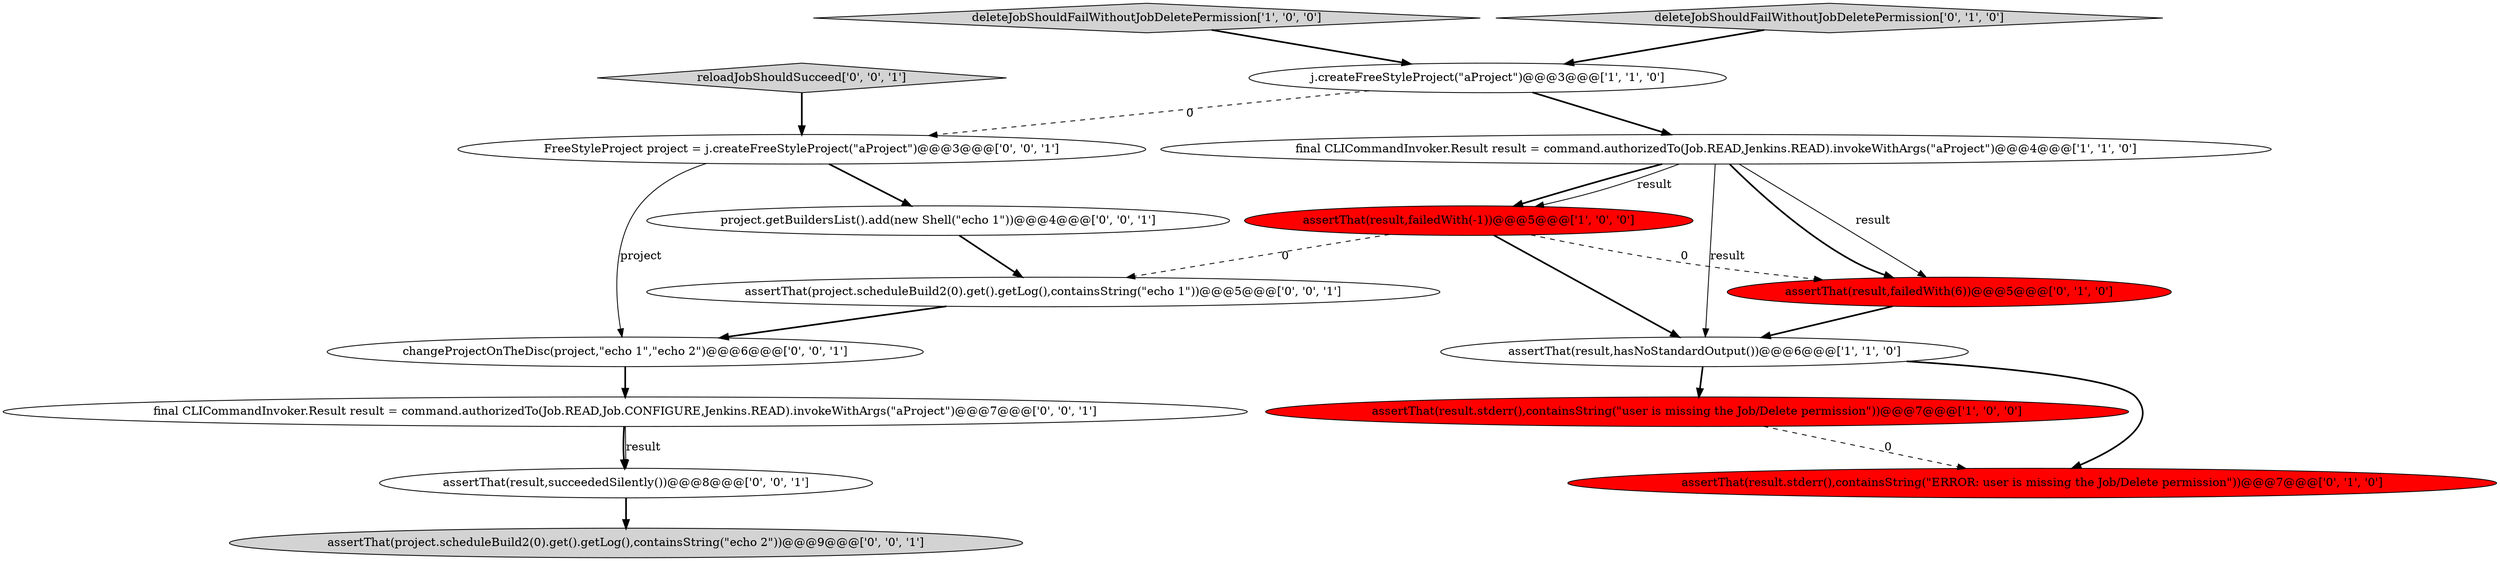 digraph {
13 [style = filled, label = "changeProjectOnTheDisc(project,\"echo 1\",\"echo 2\")@@@6@@@['0', '0', '1']", fillcolor = white, shape = ellipse image = "AAA0AAABBB3BBB"];
5 [style = filled, label = "deleteJobShouldFailWithoutJobDeletePermission['1', '0', '0']", fillcolor = lightgray, shape = diamond image = "AAA0AAABBB1BBB"];
10 [style = filled, label = "FreeStyleProject project = j.createFreeStyleProject(\"aProject\")@@@3@@@['0', '0', '1']", fillcolor = white, shape = ellipse image = "AAA0AAABBB3BBB"];
3 [style = filled, label = "final CLICommandInvoker.Result result = command.authorizedTo(Job.READ,Jenkins.READ).invokeWithArgs(\"aProject\")@@@4@@@['1', '1', '0']", fillcolor = white, shape = ellipse image = "AAA0AAABBB1BBB"];
7 [style = filled, label = "deleteJobShouldFailWithoutJobDeletePermission['0', '1', '0']", fillcolor = lightgray, shape = diamond image = "AAA0AAABBB2BBB"];
8 [style = filled, label = "assertThat(result.stderr(),containsString(\"ERROR: user is missing the Job/Delete permission\"))@@@7@@@['0', '1', '0']", fillcolor = red, shape = ellipse image = "AAA1AAABBB2BBB"];
14 [style = filled, label = "assertThat(project.scheduleBuild2(0).get().getLog(),containsString(\"echo 2\"))@@@9@@@['0', '0', '1']", fillcolor = lightgray, shape = ellipse image = "AAA0AAABBB3BBB"];
16 [style = filled, label = "assertThat(result,succeededSilently())@@@8@@@['0', '0', '1']", fillcolor = white, shape = ellipse image = "AAA0AAABBB3BBB"];
12 [style = filled, label = "assertThat(project.scheduleBuild2(0).get().getLog(),containsString(\"echo 1\"))@@@5@@@['0', '0', '1']", fillcolor = white, shape = ellipse image = "AAA0AAABBB3BBB"];
0 [style = filled, label = "assertThat(result,hasNoStandardOutput())@@@6@@@['1', '1', '0']", fillcolor = white, shape = ellipse image = "AAA0AAABBB1BBB"];
9 [style = filled, label = "reloadJobShouldSucceed['0', '0', '1']", fillcolor = lightgray, shape = diamond image = "AAA0AAABBB3BBB"];
15 [style = filled, label = "final CLICommandInvoker.Result result = command.authorizedTo(Job.READ,Job.CONFIGURE,Jenkins.READ).invokeWithArgs(\"aProject\")@@@7@@@['0', '0', '1']", fillcolor = white, shape = ellipse image = "AAA0AAABBB3BBB"];
6 [style = filled, label = "assertThat(result,failedWith(6))@@@5@@@['0', '1', '0']", fillcolor = red, shape = ellipse image = "AAA1AAABBB2BBB"];
2 [style = filled, label = "j.createFreeStyleProject(\"aProject\")@@@3@@@['1', '1', '0']", fillcolor = white, shape = ellipse image = "AAA0AAABBB1BBB"];
11 [style = filled, label = "project.getBuildersList().add(new Shell(\"echo 1\"))@@@4@@@['0', '0', '1']", fillcolor = white, shape = ellipse image = "AAA0AAABBB3BBB"];
1 [style = filled, label = "assertThat(result,failedWith(-1))@@@5@@@['1', '0', '0']", fillcolor = red, shape = ellipse image = "AAA1AAABBB1BBB"];
4 [style = filled, label = "assertThat(result.stderr(),containsString(\"user is missing the Job/Delete permission\"))@@@7@@@['1', '0', '0']", fillcolor = red, shape = ellipse image = "AAA1AAABBB1BBB"];
3->1 [style = bold, label=""];
2->3 [style = bold, label=""];
3->6 [style = bold, label=""];
11->12 [style = bold, label=""];
6->0 [style = bold, label=""];
3->1 [style = solid, label="result"];
1->0 [style = bold, label=""];
9->10 [style = bold, label=""];
15->16 [style = bold, label=""];
2->10 [style = dashed, label="0"];
12->13 [style = bold, label=""];
1->12 [style = dashed, label="0"];
5->2 [style = bold, label=""];
10->13 [style = solid, label="project"];
3->6 [style = solid, label="result"];
3->0 [style = solid, label="result"];
0->4 [style = bold, label=""];
7->2 [style = bold, label=""];
1->6 [style = dashed, label="0"];
0->8 [style = bold, label=""];
4->8 [style = dashed, label="0"];
16->14 [style = bold, label=""];
13->15 [style = bold, label=""];
15->16 [style = solid, label="result"];
10->11 [style = bold, label=""];
}

